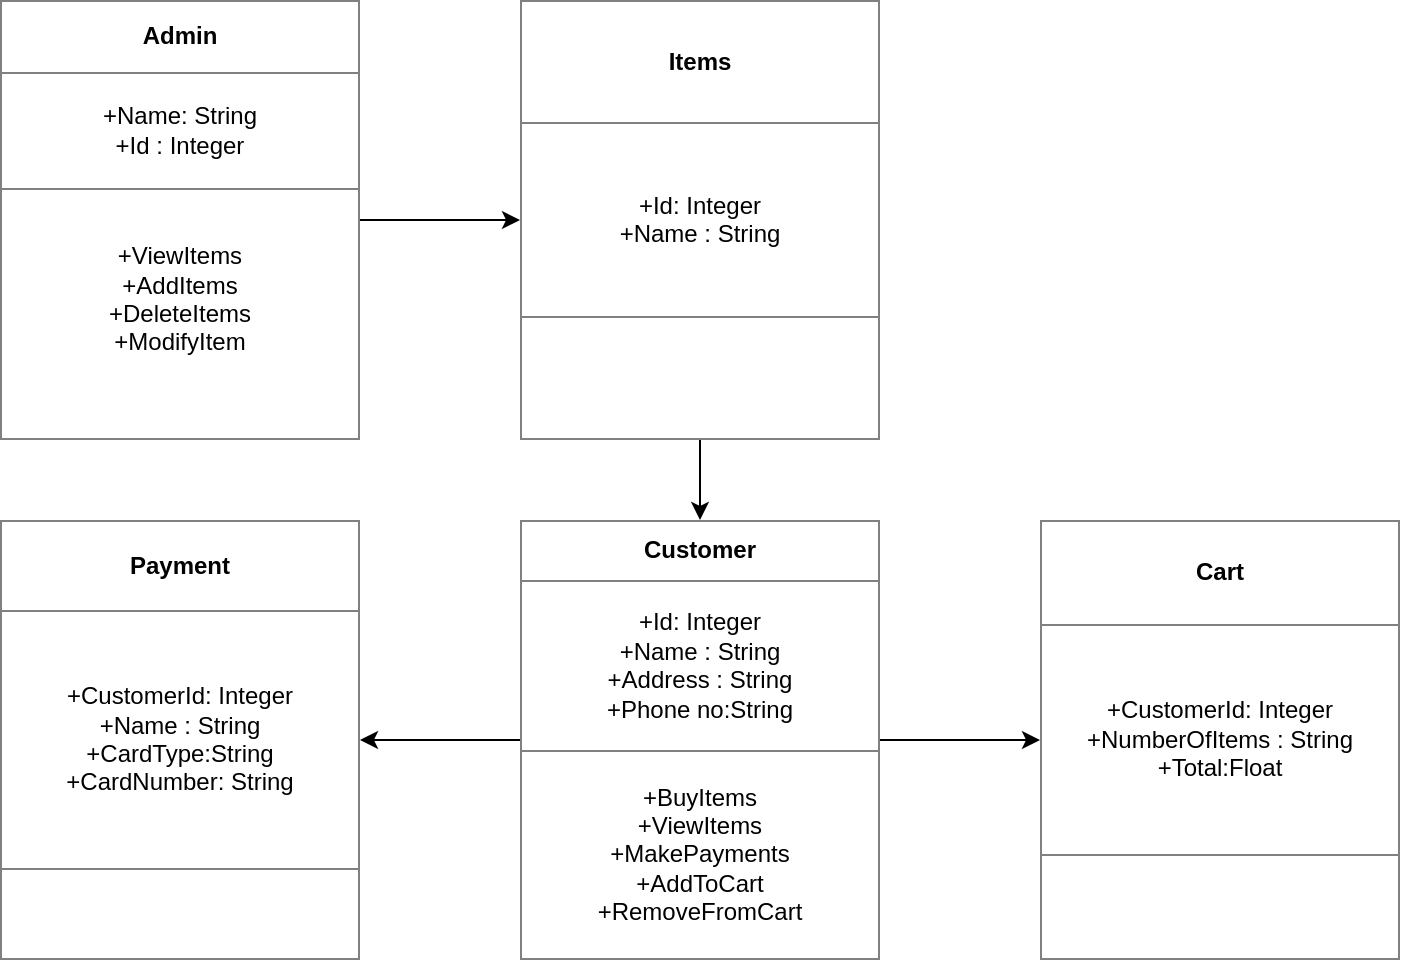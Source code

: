 <mxfile version="24.0.5" type="device">
  <diagram id="C5RBs43oDa-KdzZeNtuy" name="Page-1">
    <mxGraphModel dx="830" dy="347" grid="1" gridSize="10" guides="1" tooltips="1" connect="1" arrows="1" fold="1" page="1" pageScale="1" pageWidth="827" pageHeight="1169" math="0" shadow="0">
      <root>
        <mxCell id="WIyWlLk6GJQsqaUBKTNV-0" />
        <mxCell id="WIyWlLk6GJQsqaUBKTNV-1" parent="WIyWlLk6GJQsqaUBKTNV-0" />
        <mxCell id="N8N1xFbC8du6GnTLX1do-6" value="" style="edgeStyle=orthogonalEdgeStyle;rounded=0;orthogonalLoop=1;jettySize=auto;html=1;" edge="1" parent="WIyWlLk6GJQsqaUBKTNV-1" source="N8N1xFbC8du6GnTLX1do-4" target="N8N1xFbC8du6GnTLX1do-5">
          <mxGeometry relative="1" as="geometry" />
        </mxCell>
        <mxCell id="N8N1xFbC8du6GnTLX1do-4" value="&lt;table border=&quot;1&quot; width=&quot;100%&quot; height=&quot;100%&quot; cellpadding=&quot;4&quot; style=&quot;width:100%;height:100%;border-collapse:collapse;&quot;&gt;&lt;tbody&gt;&lt;tr&gt;&lt;th align=&quot;center&quot;&gt;Admin&lt;/th&gt;&lt;/tr&gt;&lt;tr&gt;&lt;td align=&quot;center&quot;&gt;+Name: String&lt;br&gt;+Id : Integer&lt;/td&gt;&lt;/tr&gt;&lt;tr&gt;&lt;td align=&quot;center&quot;&gt;+ViewItems&lt;br&gt;+AddItems&lt;br&gt;+DeleteItems&lt;br&gt;+ModifyItem&lt;br&gt;&lt;br&gt;&lt;/td&gt;&lt;/tr&gt;&lt;/tbody&gt;&lt;/table&gt;" style="text;html=1;whiteSpace=wrap;strokeColor=none;fillColor=none;overflow=fill;" vertex="1" parent="WIyWlLk6GJQsqaUBKTNV-1">
          <mxGeometry x="40" y="40" width="180" height="220" as="geometry" />
        </mxCell>
        <mxCell id="N8N1xFbC8du6GnTLX1do-10" value="" style="edgeStyle=orthogonalEdgeStyle;rounded=0;orthogonalLoop=1;jettySize=auto;html=1;" edge="1" parent="WIyWlLk6GJQsqaUBKTNV-1" source="N8N1xFbC8du6GnTLX1do-5" target="N8N1xFbC8du6GnTLX1do-9">
          <mxGeometry relative="1" as="geometry" />
        </mxCell>
        <mxCell id="N8N1xFbC8du6GnTLX1do-5" value="&lt;table border=&quot;1&quot; width=&quot;100%&quot; height=&quot;100%&quot; cellpadding=&quot;4&quot; style=&quot;width:100%;height:100%;border-collapse:collapse;&quot;&gt;&lt;tbody&gt;&lt;tr&gt;&lt;th align=&quot;center&quot;&gt;Items&lt;/th&gt;&lt;/tr&gt;&lt;tr&gt;&lt;td align=&quot;center&quot;&gt;+Id: Integer&lt;br&gt;+Name : String&lt;/td&gt;&lt;/tr&gt;&lt;tr&gt;&lt;td align=&quot;center&quot;&gt;&lt;br&gt;&lt;/td&gt;&lt;/tr&gt;&lt;/tbody&gt;&lt;/table&gt;" style="text;html=1;whiteSpace=wrap;strokeColor=none;fillColor=none;overflow=fill;" vertex="1" parent="WIyWlLk6GJQsqaUBKTNV-1">
          <mxGeometry x="300" y="40" width="180" height="220" as="geometry" />
        </mxCell>
        <mxCell id="N8N1xFbC8du6GnTLX1do-12" value="" style="edgeStyle=orthogonalEdgeStyle;rounded=0;orthogonalLoop=1;jettySize=auto;html=1;" edge="1" parent="WIyWlLk6GJQsqaUBKTNV-1" source="N8N1xFbC8du6GnTLX1do-9" target="N8N1xFbC8du6GnTLX1do-11">
          <mxGeometry relative="1" as="geometry" />
        </mxCell>
        <mxCell id="N8N1xFbC8du6GnTLX1do-15" value="" style="edgeStyle=orthogonalEdgeStyle;rounded=0;orthogonalLoop=1;jettySize=auto;html=1;" edge="1" parent="WIyWlLk6GJQsqaUBKTNV-1" source="N8N1xFbC8du6GnTLX1do-9" target="N8N1xFbC8du6GnTLX1do-14">
          <mxGeometry relative="1" as="geometry" />
        </mxCell>
        <mxCell id="N8N1xFbC8du6GnTLX1do-9" value="&lt;table border=&quot;1&quot; width=&quot;100%&quot; height=&quot;100%&quot; cellpadding=&quot;4&quot; style=&quot;width:100%;height:100%;border-collapse:collapse;&quot;&gt;&lt;tbody&gt;&lt;tr&gt;&lt;th align=&quot;center&quot;&gt;Customer&lt;/th&gt;&lt;/tr&gt;&lt;tr&gt;&lt;td align=&quot;center&quot;&gt;+Id: Integer&lt;br&gt;+Name : String&lt;br&gt;+Address : String&lt;br&gt;+Phone no:String&lt;/td&gt;&lt;/tr&gt;&lt;tr&gt;&lt;td align=&quot;center&quot;&gt;+BuyItems&lt;br&gt;+ViewItems&lt;br&gt;+MakePayments&lt;br&gt;+AddToCart&lt;br&gt;+RemoveFromCart&lt;/td&gt;&lt;/tr&gt;&lt;/tbody&gt;&lt;/table&gt;" style="text;html=1;whiteSpace=wrap;strokeColor=none;fillColor=none;overflow=fill;" vertex="1" parent="WIyWlLk6GJQsqaUBKTNV-1">
          <mxGeometry x="300" y="300" width="180" height="220" as="geometry" />
        </mxCell>
        <mxCell id="N8N1xFbC8du6GnTLX1do-11" value="&lt;table border=&quot;1&quot; width=&quot;100%&quot; height=&quot;100%&quot; cellpadding=&quot;4&quot; style=&quot;width:100%;height:100%;border-collapse:collapse;&quot;&gt;&lt;tbody&gt;&lt;tr&gt;&lt;th align=&quot;center&quot;&gt;Payment&lt;/th&gt;&lt;/tr&gt;&lt;tr&gt;&lt;td align=&quot;center&quot;&gt;+CustomerId: Integer&lt;br&gt;+Name : String&lt;br&gt;+CardType:String&lt;br&gt;+CardNumber: String&lt;/td&gt;&lt;/tr&gt;&lt;tr&gt;&lt;td align=&quot;center&quot;&gt;&lt;br&gt;&lt;/td&gt;&lt;/tr&gt;&lt;/tbody&gt;&lt;/table&gt;" style="text;html=1;whiteSpace=wrap;strokeColor=none;fillColor=none;overflow=fill;" vertex="1" parent="WIyWlLk6GJQsqaUBKTNV-1">
          <mxGeometry x="40" y="300" width="180" height="220" as="geometry" />
        </mxCell>
        <mxCell id="N8N1xFbC8du6GnTLX1do-14" value="&lt;table border=&quot;1&quot; width=&quot;100%&quot; height=&quot;100%&quot; cellpadding=&quot;4&quot; style=&quot;width:100%;height:100%;border-collapse:collapse;&quot;&gt;&lt;tbody&gt;&lt;tr&gt;&lt;th align=&quot;center&quot;&gt;Cart&lt;/th&gt;&lt;/tr&gt;&lt;tr&gt;&lt;td align=&quot;center&quot;&gt;+CustomerId: Integer&lt;br&gt;+NumberOfItems : String&lt;br&gt;+Total:Float&lt;br&gt;&lt;/td&gt;&lt;/tr&gt;&lt;tr&gt;&lt;td align=&quot;center&quot;&gt;&lt;br&gt;&lt;/td&gt;&lt;/tr&gt;&lt;/tbody&gt;&lt;/table&gt;" style="text;html=1;whiteSpace=wrap;strokeColor=none;fillColor=none;overflow=fill;" vertex="1" parent="WIyWlLk6GJQsqaUBKTNV-1">
          <mxGeometry x="560" y="300" width="180" height="220" as="geometry" />
        </mxCell>
      </root>
    </mxGraphModel>
  </diagram>
</mxfile>
